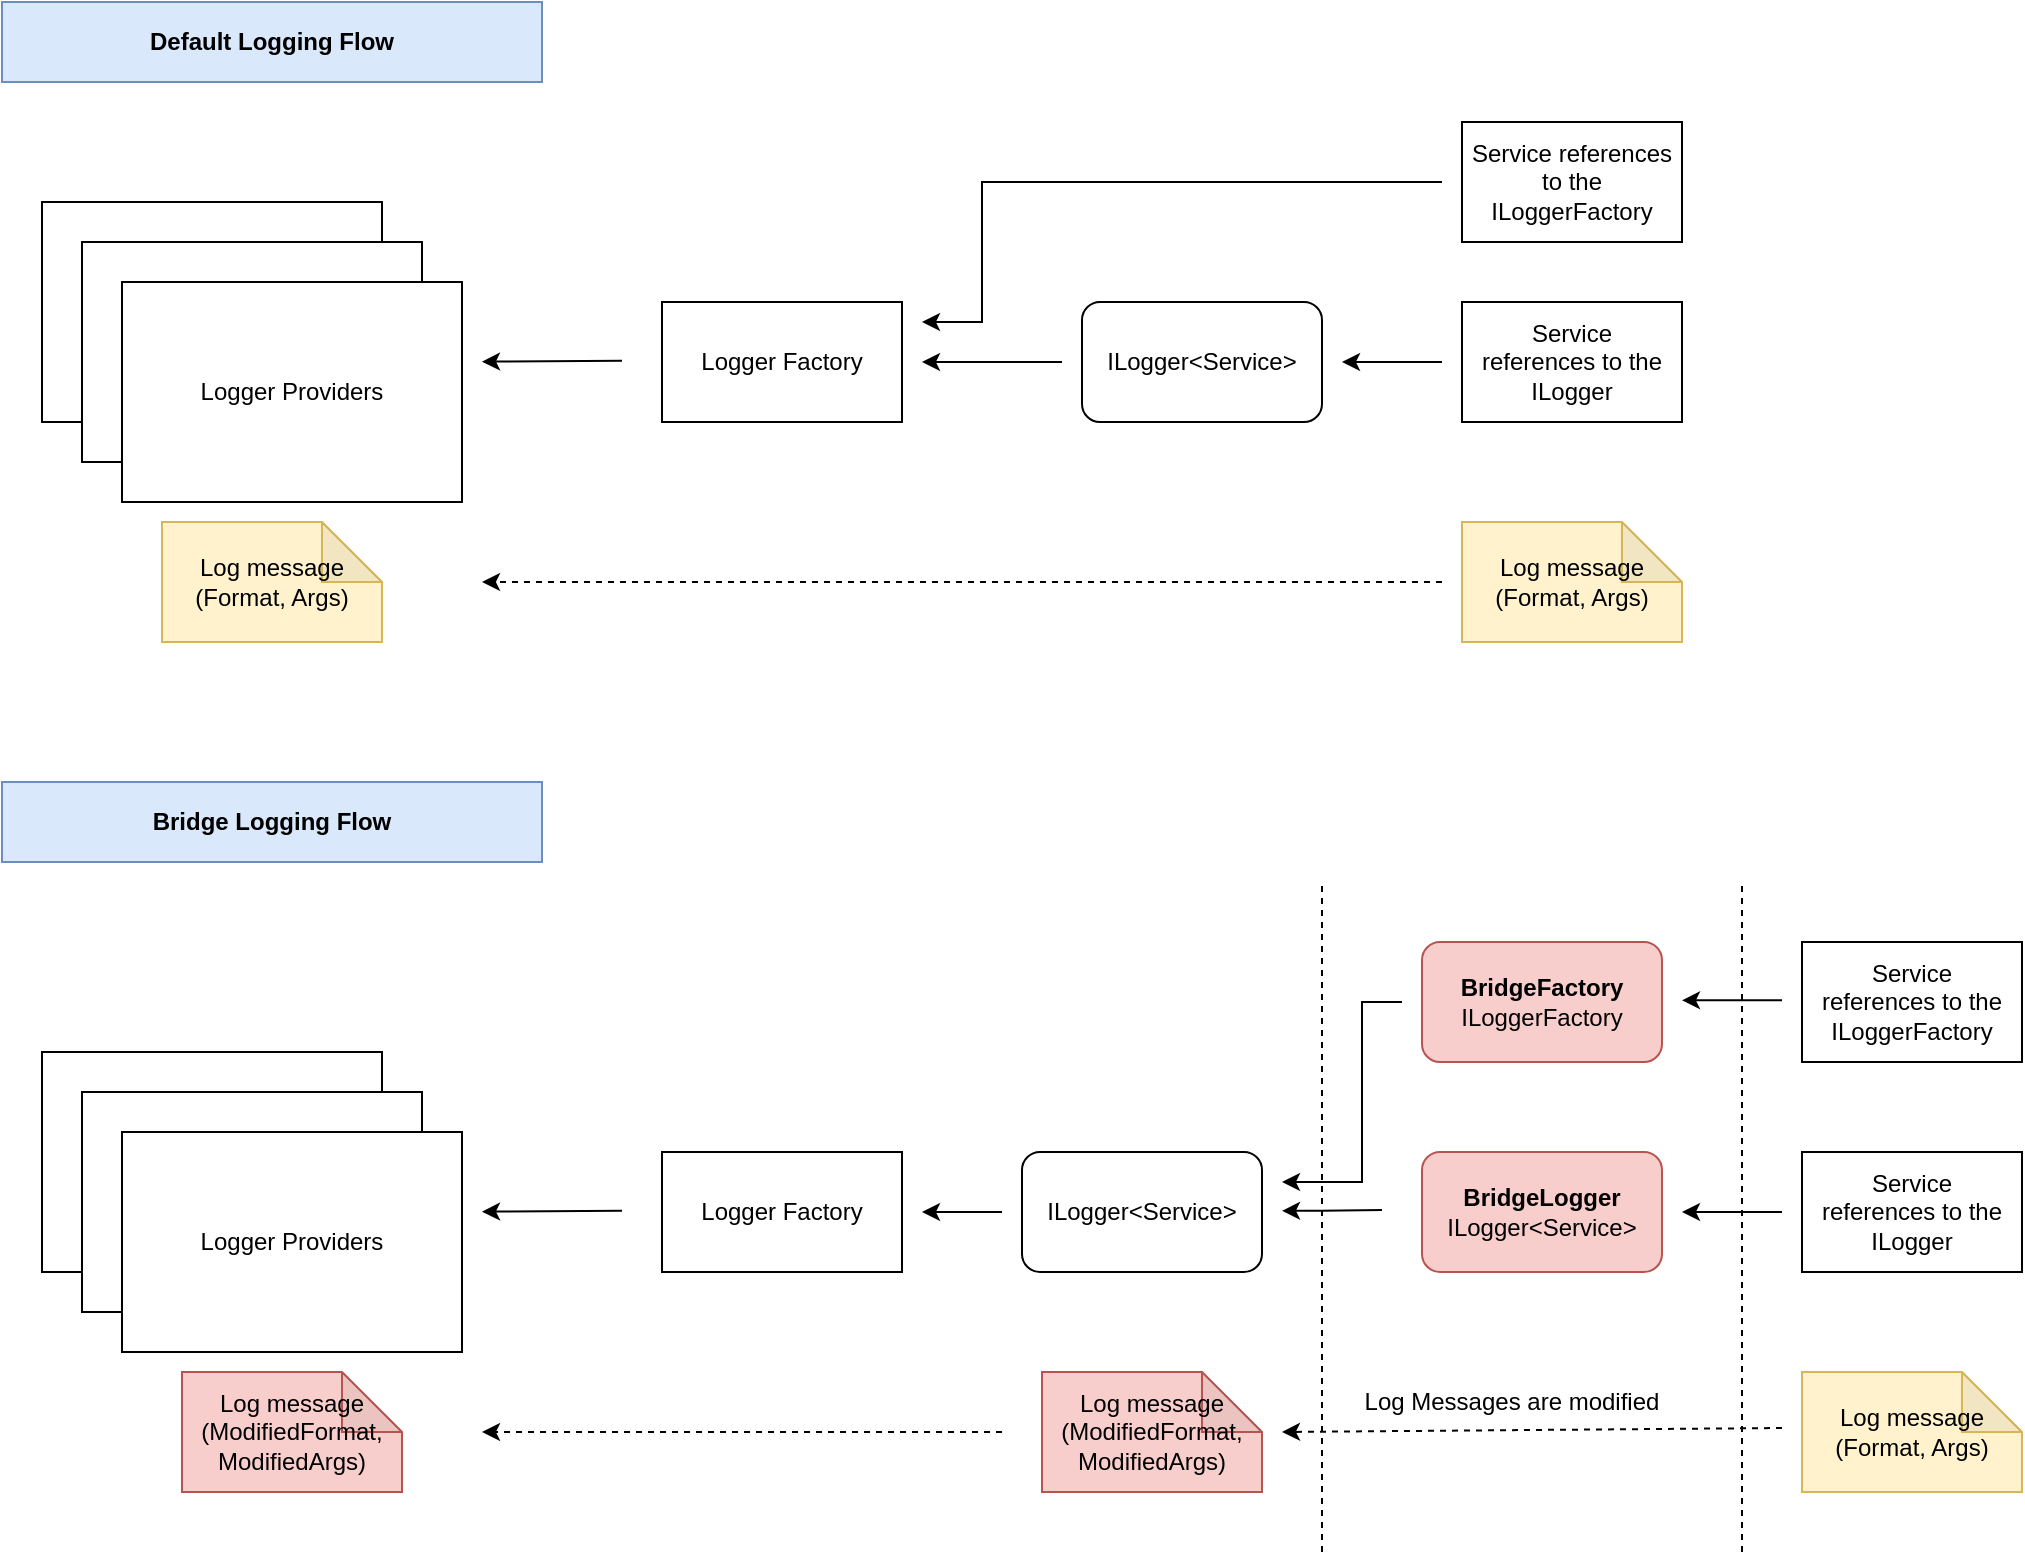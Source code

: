 <mxfile version="18.0.6" type="device"><diagram id="UCMCNsgoWxrDKfvRu6p4" name="Page-1"><mxGraphModel dx="782" dy="446" grid="1" gridSize="10" guides="1" tooltips="1" connect="1" arrows="1" fold="1" page="1" pageScale="1" pageWidth="850" pageHeight="1100" math="0" shadow="0"><root><mxCell id="0"/><mxCell id="1" parent="0"/><mxCell id="1Ng7Va62HUzmS9uquizE-1" value="" style="rounded=0;whiteSpace=wrap;html=1;" parent="1" vertex="1"><mxGeometry x="100" y="180" width="170" height="110" as="geometry"/></mxCell><mxCell id="1Ng7Va62HUzmS9uquizE-3" value="" style="rounded=0;whiteSpace=wrap;html=1;" parent="1" vertex="1"><mxGeometry x="120" y="200" width="170" height="110" as="geometry"/></mxCell><mxCell id="1Ng7Va62HUzmS9uquizE-4" value="Logger Providers" style="rounded=0;whiteSpace=wrap;html=1;" parent="1" vertex="1"><mxGeometry x="140" y="220" width="170" height="110" as="geometry"/></mxCell><mxCell id="1Ng7Va62HUzmS9uquizE-5" value="Logger Factory" style="rounded=0;whiteSpace=wrap;html=1;" parent="1" vertex="1"><mxGeometry x="410" y="230" width="120" height="60" as="geometry"/></mxCell><mxCell id="1Ng7Va62HUzmS9uquizE-6" value="" style="endArrow=classic;html=1;rounded=0;" parent="1" edge="1"><mxGeometry width="50" height="50" relative="1" as="geometry"><mxPoint x="390" y="259.41" as="sourcePoint"/><mxPoint x="320" y="259.82" as="targetPoint"/></mxGeometry></mxCell><mxCell id="1Ng7Va62HUzmS9uquizE-8" value="" style="endArrow=classic;html=1;rounded=0;" parent="1" edge="1"><mxGeometry width="50" height="50" relative="1" as="geometry"><mxPoint x="610" y="260" as="sourcePoint"/><mxPoint x="540" y="260" as="targetPoint"/></mxGeometry></mxCell><mxCell id="1Ng7Va62HUzmS9uquizE-10" value="Service references&amp;nbsp;to the ILogger" style="rounded=0;whiteSpace=wrap;html=1;" parent="1" vertex="1"><mxGeometry x="810" y="230" width="110" height="60" as="geometry"/></mxCell><mxCell id="1Ng7Va62HUzmS9uquizE-11" value="ILogger&amp;lt;Service&amp;gt;" style="rounded=1;whiteSpace=wrap;html=1;" parent="1" vertex="1"><mxGeometry x="620" y="230" width="120" height="60" as="geometry"/></mxCell><mxCell id="1Ng7Va62HUzmS9uquizE-13" value="" style="endArrow=classic;html=1;rounded=0;" parent="1" edge="1"><mxGeometry width="50" height="50" relative="1" as="geometry"><mxPoint x="800" y="260" as="sourcePoint"/><mxPoint x="750" y="260" as="targetPoint"/></mxGeometry></mxCell><mxCell id="1Ng7Va62HUzmS9uquizE-15" value="Log message&lt;br&gt;(Format, Args)" style="shape=note;whiteSpace=wrap;html=1;backgroundOutline=1;darkOpacity=0.05;align=center;fillColor=#fff2cc;strokeColor=#d6b656;" parent="1" vertex="1"><mxGeometry x="810" y="340" width="110" height="60" as="geometry"/></mxCell><mxCell id="1Ng7Va62HUzmS9uquizE-16" value="Log message&lt;br&gt;(Format, Args)" style="shape=note;whiteSpace=wrap;html=1;backgroundOutline=1;darkOpacity=0.05;align=center;fillColor=#fff2cc;strokeColor=#d6b656;" parent="1" vertex="1"><mxGeometry x="160" y="340" width="110" height="60" as="geometry"/></mxCell><mxCell id="1Ng7Va62HUzmS9uquizE-17" value="" style="endArrow=classic;html=1;rounded=0;dashed=1;" parent="1" edge="1"><mxGeometry width="50" height="50" relative="1" as="geometry"><mxPoint x="800" y="370" as="sourcePoint"/><mxPoint x="320" y="370" as="targetPoint"/></mxGeometry></mxCell><mxCell id="1Ng7Va62HUzmS9uquizE-20" value="" style="rounded=0;whiteSpace=wrap;html=1;" parent="1" vertex="1"><mxGeometry x="100" y="605" width="170" height="110" as="geometry"/></mxCell><mxCell id="1Ng7Va62HUzmS9uquizE-21" value="" style="rounded=0;whiteSpace=wrap;html=1;" parent="1" vertex="1"><mxGeometry x="120" y="625" width="170" height="110" as="geometry"/></mxCell><mxCell id="1Ng7Va62HUzmS9uquizE-22" value="Logger Providers" style="rounded=0;whiteSpace=wrap;html=1;" parent="1" vertex="1"><mxGeometry x="140" y="645" width="170" height="110" as="geometry"/></mxCell><mxCell id="1Ng7Va62HUzmS9uquizE-23" value="Logger Factory" style="rounded=0;whiteSpace=wrap;html=1;" parent="1" vertex="1"><mxGeometry x="410" y="655" width="120" height="60" as="geometry"/></mxCell><mxCell id="1Ng7Va62HUzmS9uquizE-24" value="" style="endArrow=classic;html=1;rounded=0;" parent="1" edge="1"><mxGeometry width="50" height="50" relative="1" as="geometry"><mxPoint x="390" y="684.41" as="sourcePoint"/><mxPoint x="320" y="684.82" as="targetPoint"/></mxGeometry></mxCell><mxCell id="1Ng7Va62HUzmS9uquizE-25" value="" style="endArrow=classic;html=1;rounded=0;" parent="1" edge="1"><mxGeometry width="50" height="50" relative="1" as="geometry"><mxPoint x="580" y="685" as="sourcePoint"/><mxPoint x="540" y="685" as="targetPoint"/><Array as="points"><mxPoint x="560" y="685"/></Array></mxGeometry></mxCell><mxCell id="1Ng7Va62HUzmS9uquizE-26" value="Service references&amp;nbsp;to the ILogger" style="rounded=0;whiteSpace=wrap;html=1;" parent="1" vertex="1"><mxGeometry x="980" y="655" width="110" height="60" as="geometry"/></mxCell><mxCell id="1Ng7Va62HUzmS9uquizE-27" value="&lt;b&gt;BridgeLogger&lt;/b&gt;&lt;br&gt;ILogger&amp;lt;Service&amp;gt;" style="rounded=1;whiteSpace=wrap;html=1;fillColor=#f8cecc;strokeColor=#b85450;" parent="1" vertex="1"><mxGeometry x="790" y="655" width="120" height="60" as="geometry"/></mxCell><mxCell id="1Ng7Va62HUzmS9uquizE-28" value="" style="endArrow=classic;html=1;rounded=0;" parent="1" edge="1"><mxGeometry width="50" height="50" relative="1" as="geometry"><mxPoint x="970" y="685" as="sourcePoint"/><mxPoint x="920" y="685" as="targetPoint"/></mxGeometry></mxCell><mxCell id="1Ng7Va62HUzmS9uquizE-29" value="Default Logging Flow" style="text;html=1;strokeColor=#6c8ebf;fillColor=#dae8fc;align=center;verticalAlign=middle;whiteSpace=wrap;rounded=0;fontStyle=1" parent="1" vertex="1"><mxGeometry x="80" y="80" width="270" height="40" as="geometry"/></mxCell><mxCell id="1Ng7Va62HUzmS9uquizE-32" value="Log message&lt;br&gt;(Format, Args)" style="shape=note;whiteSpace=wrap;html=1;backgroundOutline=1;darkOpacity=0.05;align=center;fillColor=#fff2cc;strokeColor=#d6b656;" parent="1" vertex="1"><mxGeometry x="980" y="765" width="110" height="60" as="geometry"/></mxCell><mxCell id="1Ng7Va62HUzmS9uquizE-33" value="Log message&lt;br&gt;(ModifiedFormat, ModifiedArgs)" style="shape=note;whiteSpace=wrap;html=1;backgroundOutline=1;darkOpacity=0.05;align=center;fillColor=#f8cecc;strokeColor=#b85450;" parent="1" vertex="1"><mxGeometry x="600" y="765" width="110" height="60" as="geometry"/></mxCell><mxCell id="1Ng7Va62HUzmS9uquizE-34" value="" style="endArrow=classic;html=1;rounded=0;dashed=1;" parent="1" edge="1"><mxGeometry width="50" height="50" relative="1" as="geometry"><mxPoint x="970" y="793" as="sourcePoint"/><mxPoint x="720" y="795" as="targetPoint"/></mxGeometry></mxCell><mxCell id="1Ng7Va62HUzmS9uquizE-36" value="ILogger&amp;lt;Service&amp;gt;" style="rounded=1;whiteSpace=wrap;html=1;" parent="1" vertex="1"><mxGeometry x="590" y="655" width="120" height="60" as="geometry"/></mxCell><mxCell id="1Ng7Va62HUzmS9uquizE-39" value="" style="endArrow=classic;html=1;rounded=0;" parent="1" edge="1"><mxGeometry width="50" height="50" relative="1" as="geometry"><mxPoint x="770" y="684" as="sourcePoint"/><mxPoint x="720" y="684.41" as="targetPoint"/><Array as="points"><mxPoint x="740" y="684.41"/></Array></mxGeometry></mxCell><mxCell id="1Ng7Va62HUzmS9uquizE-40" value="Log message&lt;br&gt;(ModifiedFormat, ModifiedArgs)" style="shape=note;whiteSpace=wrap;html=1;backgroundOutline=1;darkOpacity=0.05;align=center;fillColor=#f8cecc;strokeColor=#b85450;" parent="1" vertex="1"><mxGeometry x="170" y="765" width="110" height="60" as="geometry"/></mxCell><mxCell id="1Ng7Va62HUzmS9uquizE-41" value="" style="endArrow=classic;html=1;rounded=0;dashed=1;" parent="1" edge="1"><mxGeometry width="50" height="50" relative="1" as="geometry"><mxPoint x="580" y="795" as="sourcePoint"/><mxPoint x="320" y="795" as="targetPoint"/></mxGeometry></mxCell><mxCell id="1Ng7Va62HUzmS9uquizE-42" value="" style="endArrow=none;dashed=1;html=1;rounded=0;" parent="1" edge="1"><mxGeometry width="50" height="50" relative="1" as="geometry"><mxPoint x="740" y="855" as="sourcePoint"/><mxPoint x="740" y="520" as="targetPoint"/></mxGeometry></mxCell><mxCell id="1Ng7Va62HUzmS9uquizE-43" value="" style="endArrow=none;dashed=1;html=1;rounded=0;" parent="1" edge="1"><mxGeometry width="50" height="50" relative="1" as="geometry"><mxPoint x="950" y="855" as="sourcePoint"/><mxPoint x="950" y="520" as="targetPoint"/></mxGeometry></mxCell><mxCell id="1Ng7Va62HUzmS9uquizE-44" value="Log Messages are modified" style="text;html=1;strokeColor=none;fillColor=none;align=center;verticalAlign=middle;whiteSpace=wrap;rounded=0;fontStyle=0" parent="1" vertex="1"><mxGeometry x="750" y="765" width="170" height="30" as="geometry"/></mxCell><mxCell id="1Ng7Va62HUzmS9uquizE-68" value="Bridge Logging Flow" style="text;html=1;strokeColor=#6c8ebf;fillColor=#dae8fc;align=center;verticalAlign=middle;whiteSpace=wrap;rounded=0;fontStyle=1" parent="1" vertex="1"><mxGeometry x="80" y="470" width="270" height="40" as="geometry"/></mxCell><mxCell id="1Ng7Va62HUzmS9uquizE-69" value="&lt;b&gt;BridgeFactory&lt;/b&gt;&lt;br&gt;ILoggerFactory" style="rounded=1;whiteSpace=wrap;html=1;fillColor=#f8cecc;strokeColor=#b85450;" parent="1" vertex="1"><mxGeometry x="790" y="550" width="120" height="60" as="geometry"/></mxCell><mxCell id="1Ng7Va62HUzmS9uquizE-70" value="Service references&amp;nbsp;to the ILoggerFactory" style="rounded=0;whiteSpace=wrap;html=1;" parent="1" vertex="1"><mxGeometry x="980" y="550" width="110" height="60" as="geometry"/></mxCell><mxCell id="1Ng7Va62HUzmS9uquizE-72" value="" style="endArrow=classic;html=1;rounded=0;" parent="1" edge="1"><mxGeometry width="50" height="50" relative="1" as="geometry"><mxPoint x="970" y="579.17" as="sourcePoint"/><mxPoint x="920" y="579.17" as="targetPoint"/></mxGeometry></mxCell><mxCell id="1Ng7Va62HUzmS9uquizE-74" value="" style="endArrow=classic;html=1;rounded=0;" parent="1" edge="1"><mxGeometry width="50" height="50" relative="1" as="geometry"><mxPoint x="780" y="580" as="sourcePoint"/><mxPoint x="720" y="670" as="targetPoint"/><Array as="points"><mxPoint x="760" y="580"/><mxPoint x="760" y="670"/></Array></mxGeometry></mxCell><mxCell id="1Ng7Va62HUzmS9uquizE-76" value="Service references to the ILoggerFactory" style="rounded=0;whiteSpace=wrap;html=1;" parent="1" vertex="1"><mxGeometry x="810" y="140" width="110" height="60" as="geometry"/></mxCell><mxCell id="1Ng7Va62HUzmS9uquizE-77" value="" style="endArrow=classic;html=1;rounded=0;" parent="1" edge="1"><mxGeometry width="50" height="50" relative="1" as="geometry"><mxPoint x="800" y="170" as="sourcePoint"/><mxPoint x="540" y="240" as="targetPoint"/><Array as="points"><mxPoint x="570" y="170"/><mxPoint x="570" y="210"/><mxPoint x="570" y="240"/></Array></mxGeometry></mxCell></root></mxGraphModel></diagram></mxfile>